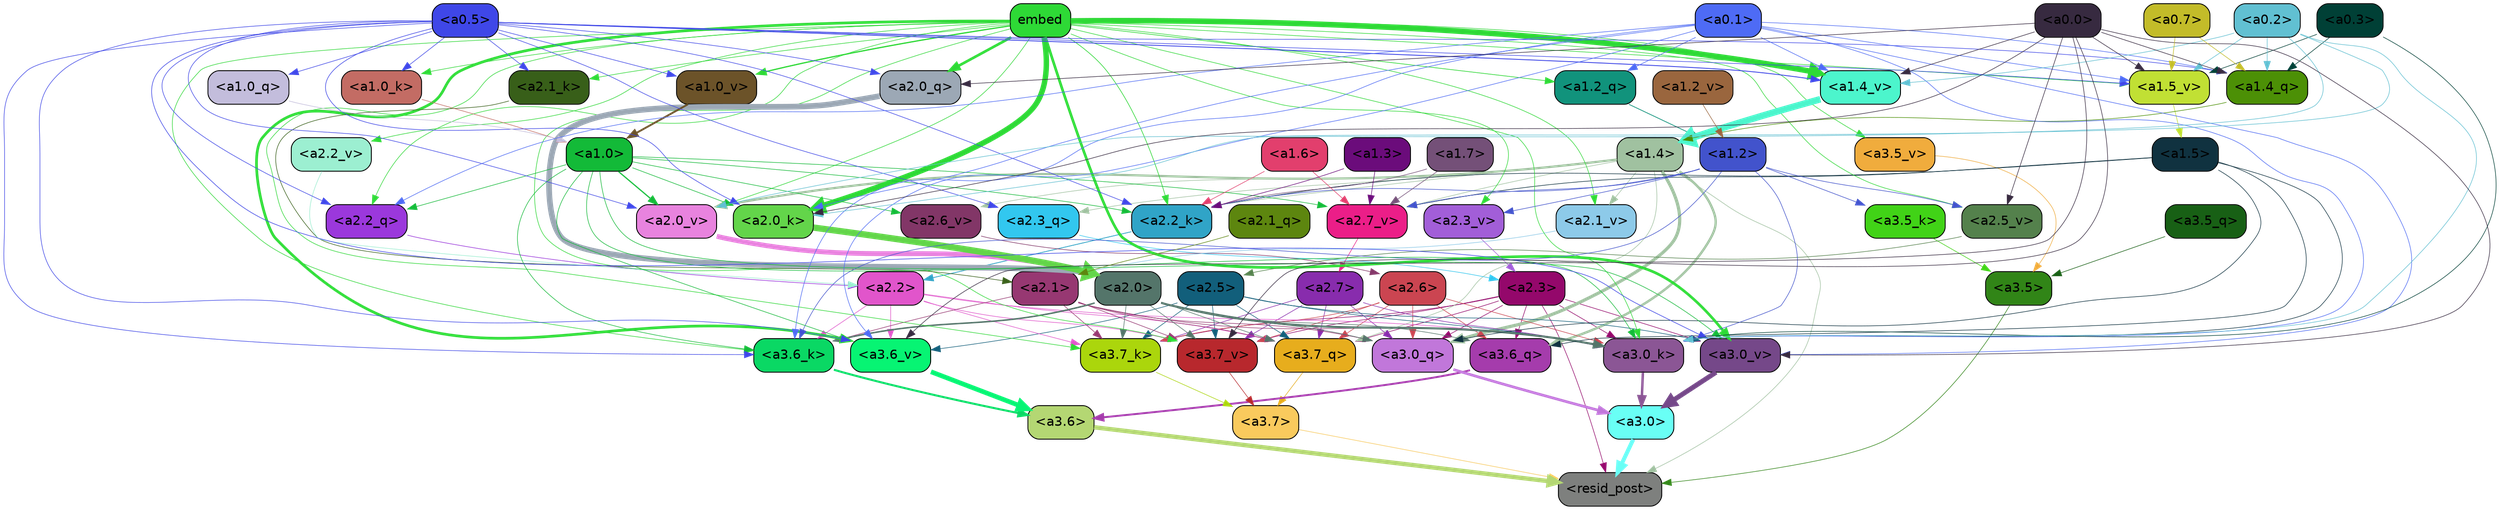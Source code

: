strict digraph "" {
	graph [bgcolor=transparent,
		layout=dot,
		overlap=false,
		splines=true
	];
	"<a3.7>"	[color=black,
		fillcolor="#f9ca5d",
		fontname=Helvetica,
		shape=box,
		style="filled, rounded"];
	"<resid_post>"	[color=black,
		fillcolor="#7e807e",
		fontname=Helvetica,
		shape=box,
		style="filled, rounded"];
	"<a3.7>" -> "<resid_post>"	[color="#f9ca5d",
		penwidth=0.6];
	"<a3.6>"	[color=black,
		fillcolor="#b4d773",
		fontname=Helvetica,
		shape=box,
		style="filled, rounded"];
	"<a3.6>" -> "<resid_post>"	[color="#b4d773",
		penwidth=4.648244500160217];
	"<a3.5>"	[color=black,
		fillcolor="#318517",
		fontname=Helvetica,
		shape=box,
		style="filled, rounded"];
	"<a3.5>" -> "<resid_post>"	[color="#318517",
		penwidth=0.6];
	"<a3.0>"	[color=black,
		fillcolor="#69fff5",
		fontname=Helvetica,
		shape=box,
		style="filled, rounded"];
	"<a3.0>" -> "<resid_post>"	[color="#69fff5",
		penwidth=4.3288813829422];
	"<a2.3>"	[color=black,
		fillcolor="#94086b",
		fontname=Helvetica,
		shape=box,
		style="filled, rounded"];
	"<a2.3>" -> "<resid_post>"	[color="#94086b",
		penwidth=0.6];
	"<a3.7_q>"	[color=black,
		fillcolor="#e7ad1d",
		fontname=Helvetica,
		shape=box,
		style="filled, rounded"];
	"<a2.3>" -> "<a3.7_q>"	[color="#94086b",
		penwidth=0.6];
	"<a3.6_q>"	[color=black,
		fillcolor="#a53cac",
		fontname=Helvetica,
		shape=box,
		style="filled, rounded"];
	"<a2.3>" -> "<a3.6_q>"	[color="#94086b",
		penwidth=0.6];
	"<a3.0_q>"	[color=black,
		fillcolor="#c177da",
		fontname=Helvetica,
		shape=box,
		style="filled, rounded"];
	"<a2.3>" -> "<a3.0_q>"	[color="#94086b",
		penwidth=0.6];
	"<a3.7_k>"	[color=black,
		fillcolor="#abd60c",
		fontname=Helvetica,
		shape=box,
		style="filled, rounded"];
	"<a2.3>" -> "<a3.7_k>"	[color="#94086b",
		penwidth=0.6];
	"<a3.0_k>"	[color=black,
		fillcolor="#8b5695",
		fontname=Helvetica,
		shape=box,
		style="filled, rounded"];
	"<a2.3>" -> "<a3.0_k>"	[color="#94086b",
		penwidth=0.6];
	"<a3.7_v>"	[color=black,
		fillcolor="#b8282d",
		fontname=Helvetica,
		shape=box,
		style="filled, rounded"];
	"<a2.3>" -> "<a3.7_v>"	[color="#94086b",
		penwidth=0.6];
	"<a3.0_v>"	[color=black,
		fillcolor="#754889",
		fontname=Helvetica,
		shape=box,
		style="filled, rounded"];
	"<a2.3>" -> "<a3.0_v>"	[color="#94086b",
		penwidth=0.6];
	"<a1.4>"	[color=black,
		fillcolor="#a0c1a0",
		fontname=Helvetica,
		shape=box,
		style="filled, rounded"];
	"<a1.4>" -> "<resid_post>"	[color="#a0c1a0",
		penwidth=0.6];
	"<a1.4>" -> "<a3.7_q>"	[color="#a0c1a0",
		penwidth=0.6];
	"<a1.4>" -> "<a3.6_q>"	[color="#a0c1a0",
		penwidth=2.5397292599081993];
	"<a1.4>" -> "<a3.0_q>"	[color="#a0c1a0",
		penwidth=3.3985572457313538];
	"<a2.3_q>"	[color=black,
		fillcolor="#32c7ef",
		fontname=Helvetica,
		shape=box,
		style="filled, rounded"];
	"<a1.4>" -> "<a2.3_q>"	[color="#a0c1a0",
		penwidth=0.6];
	"<a2.2_k>"	[color=black,
		fillcolor="#30a4c7",
		fontname=Helvetica,
		shape=box,
		style="filled, rounded"];
	"<a1.4>" -> "<a2.2_k>"	[color="#a0c1a0",
		penwidth=0.6];
	"<a2.7_v>"	[color=black,
		fillcolor="#eb1e88",
		fontname=Helvetica,
		shape=box,
		style="filled, rounded"];
	"<a1.4>" -> "<a2.7_v>"	[color="#a0c1a0",
		penwidth=0.6];
	"<a2.6_v>"	[color=black,
		fillcolor="#823667",
		fontname=Helvetica,
		shape=box,
		style="filled, rounded"];
	"<a1.4>" -> "<a2.6_v>"	[color="#a0c1a0",
		penwidth=0.6];
	"<a2.1_v>"	[color=black,
		fillcolor="#8dcae9",
		fontname=Helvetica,
		shape=box,
		style="filled, rounded"];
	"<a1.4>" -> "<a2.1_v>"	[color="#a0c1a0",
		penwidth=0.6];
	"<a2.0_v>"	[color=black,
		fillcolor="#e883de",
		fontname=Helvetica,
		shape=box,
		style="filled, rounded"];
	"<a1.4>" -> "<a2.0_v>"	[color="#a0c1a0",
		penwidth=2.3308929204940796];
	"<a3.7_q>" -> "<a3.7>"	[color="#e7ad1d",
		penwidth=0.6];
	"<a3.6_q>" -> "<a3.6>"	[color="#a53cac",
		penwidth=2.03758105635643];
	"<a3.5_q>"	[color=black,
		fillcolor="#186015",
		fontname=Helvetica,
		shape=box,
		style="filled, rounded"];
	"<a3.5_q>" -> "<a3.5>"	[color="#186015",
		penwidth=0.6];
	"<a3.0_q>" -> "<a3.0>"	[color="#c177da",
		penwidth=2.8638100624084473];
	"<a3.7_k>" -> "<a3.7>"	[color="#abd60c",
		penwidth=0.6];
	"<a3.6_k>"	[color=black,
		fillcolor="#0ad864",
		fontname=Helvetica,
		shape=box,
		style="filled, rounded"];
	"<a3.6_k>" -> "<a3.6>"	[color="#0ad864",
		penwidth=2.174198240041733];
	"<a3.5_k>"	[color=black,
		fillcolor="#41d317",
		fontname=Helvetica,
		shape=box,
		style="filled, rounded"];
	"<a3.5_k>" -> "<a3.5>"	[color="#41d317",
		penwidth=0.6];
	"<a3.0_k>" -> "<a3.0>"	[color="#8b5695",
		penwidth=2.6274144649505615];
	"<a3.7_v>" -> "<a3.7>"	[color="#b8282d",
		penwidth=0.6];
	"<a3.6_v>"	[color=black,
		fillcolor="#07f473",
		fontname=Helvetica,
		shape=box,
		style="filled, rounded"];
	"<a3.6_v>" -> "<a3.6>"	[color="#07f473",
		penwidth=5.002329230308533];
	"<a3.5_v>"	[color=black,
		fillcolor="#f0ac3d",
		fontname=Helvetica,
		shape=box,
		style="filled, rounded"];
	"<a3.5_v>" -> "<a3.5>"	[color="#f0ac3d",
		penwidth=0.6];
	"<a3.0_v>" -> "<a3.0>"	[color="#754889",
		penwidth=5.188832879066467];
	"<a2.7>"	[color=black,
		fillcolor="#882cad",
		fontname=Helvetica,
		shape=box,
		style="filled, rounded"];
	"<a2.7>" -> "<a3.7_q>"	[color="#882cad",
		penwidth=0.6];
	"<a2.7>" -> "<a3.0_q>"	[color="#882cad",
		penwidth=0.6];
	"<a2.7>" -> "<a3.7_k>"	[color="#882cad",
		penwidth=0.6];
	"<a2.7>" -> "<a3.0_k>"	[color="#882cad",
		penwidth=0.6];
	"<a2.7>" -> "<a3.7_v>"	[color="#882cad",
		penwidth=0.6];
	"<a2.6>"	[color=black,
		fillcolor="#cb4551",
		fontname=Helvetica,
		shape=box,
		style="filled, rounded"];
	"<a2.6>" -> "<a3.7_q>"	[color="#cb4551",
		penwidth=0.6];
	"<a2.6>" -> "<a3.6_q>"	[color="#cb4551",
		penwidth=0.6];
	"<a2.6>" -> "<a3.0_q>"	[color="#cb4551",
		penwidth=0.6];
	"<a2.6>" -> "<a3.7_k>"	[color="#cb4551",
		penwidth=0.6];
	"<a2.6>" -> "<a3.0_k>"	[color="#cb4551",
		penwidth=0.6];
	"<a2.6>" -> "<a3.7_v>"	[color="#cb4551",
		penwidth=0.6];
	"<a2.5>"	[color=black,
		fillcolor="#125f7b",
		fontname=Helvetica,
		shape=box,
		style="filled, rounded"];
	"<a2.5>" -> "<a3.7_q>"	[color="#125f7b",
		penwidth=0.6];
	"<a2.5>" -> "<a3.7_k>"	[color="#125f7b",
		penwidth=0.6];
	"<a2.5>" -> "<a3.0_k>"	[color="#125f7b",
		penwidth=0.6];
	"<a2.5>" -> "<a3.7_v>"	[color="#125f7b",
		penwidth=0.6];
	"<a2.5>" -> "<a3.6_v>"	[color="#125f7b",
		penwidth=0.6];
	"<a2.5>" -> "<a3.0_v>"	[color="#125f7b",
		penwidth=0.6];
	"<a2.2>"	[color=black,
		fillcolor="#e155cb",
		fontname=Helvetica,
		shape=box,
		style="filled, rounded"];
	"<a2.2>" -> "<a3.7_q>"	[color="#e155cb",
		penwidth=0.6];
	"<a2.2>" -> "<a3.7_k>"	[color="#e155cb",
		penwidth=0.6];
	"<a2.2>" -> "<a3.6_k>"	[color="#e155cb",
		penwidth=0.6];
	"<a2.2>" -> "<a3.0_k>"	[color="#e155cb",
		penwidth=0.6];
	"<a2.2>" -> "<a3.7_v>"	[color="#e155cb",
		penwidth=0.6];
	"<a2.2>" -> "<a3.6_v>"	[color="#e155cb",
		penwidth=0.6];
	"<a2.1>"	[color=black,
		fillcolor="#973872",
		fontname=Helvetica,
		shape=box,
		style="filled, rounded"];
	"<a2.1>" -> "<a3.7_q>"	[color="#973872",
		penwidth=0.6];
	"<a2.1>" -> "<a3.0_q>"	[color="#973872",
		penwidth=0.6];
	"<a2.1>" -> "<a3.7_k>"	[color="#973872",
		penwidth=0.6];
	"<a2.1>" -> "<a3.6_k>"	[color="#973872",
		penwidth=0.6];
	"<a2.1>" -> "<a3.0_k>"	[color="#973872",
		penwidth=0.6];
	"<a2.1>" -> "<a3.7_v>"	[color="#973872",
		penwidth=0.6];
	"<a2.0>"	[color=black,
		fillcolor="#54756a",
		fontname=Helvetica,
		shape=box,
		style="filled, rounded"];
	"<a2.0>" -> "<a3.7_q>"	[color="#54756a",
		penwidth=0.6];
	"<a2.0>" -> "<a3.6_q>"	[color="#54756a",
		penwidth=0.6];
	"<a2.0>" -> "<a3.0_q>"	[color="#54756a",
		penwidth=0.6];
	"<a2.0>" -> "<a3.7_k>"	[color="#54756a",
		penwidth=0.6];
	"<a2.0>" -> "<a3.6_k>"	[color="#54756a",
		penwidth=1.5717863738536835];
	"<a2.0>" -> "<a3.0_k>"	[color="#54756a",
		penwidth=2.205150544643402];
	"<a2.0>" -> "<a3.7_v>"	[color="#54756a",
		penwidth=0.6];
	"<a1.5>"	[color=black,
		fillcolor="#103240",
		fontname=Helvetica,
		shape=box,
		style="filled, rounded"];
	"<a1.5>" -> "<a3.6_q>"	[color="#103240",
		penwidth=0.6];
	"<a1.5>" -> "<a3.0_q>"	[color="#103240",
		penwidth=0.6];
	"<a1.5>" -> "<a3.0_k>"	[color="#103240",
		penwidth=0.6];
	"<a1.5>" -> "<a2.2_k>"	[color="#103240",
		penwidth=0.6];
	"<a1.5>" -> "<a2.7_v>"	[color="#103240",
		penwidth=0.6];
	embed	[color=black,
		fillcolor="#2ed936",
		fontname=Helvetica,
		shape=box,
		style="filled, rounded"];
	embed -> "<a3.7_k>"	[color="#2ed936",
		penwidth=0.6];
	embed -> "<a3.6_k>"	[color="#2ed936",
		penwidth=0.6];
	embed -> "<a3.0_k>"	[color="#2ed936",
		penwidth=0.6];
	embed -> "<a3.7_v>"	[color="#2ed936",
		penwidth=0.6];
	embed -> "<a3.6_v>"	[color="#2ed936",
		penwidth=2.882729172706604];
	embed -> "<a3.5_v>"	[color="#2ed936",
		penwidth=0.6];
	embed -> "<a3.0_v>"	[color="#2ed936",
		penwidth=2.812090039253235];
	"<a2.2_q>"	[color=black,
		fillcolor="#9b38dc",
		fontname=Helvetica,
		shape=box,
		style="filled, rounded"];
	embed -> "<a2.2_q>"	[color="#2ed936",
		penwidth=0.6];
	"<a2.0_q>"	[color=black,
		fillcolor="#9ca8b5",
		fontname=Helvetica,
		shape=box,
		style="filled, rounded"];
	embed -> "<a2.0_q>"	[color="#2ed936",
		penwidth=2.773140072822571];
	embed -> "<a2.2_k>"	[color="#2ed936",
		penwidth=0.6694881916046143];
	"<a2.1_k>"	[color=black,
		fillcolor="#385f19",
		fontname=Helvetica,
		shape=box,
		style="filled, rounded"];
	embed -> "<a2.1_k>"	[color="#2ed936",
		penwidth=0.6];
	"<a2.0_k>"	[color=black,
		fillcolor="#63d54a",
		fontname=Helvetica,
		shape=box,
		style="filled, rounded"];
	embed -> "<a2.0_k>"	[color="#2ed936",
		penwidth=5.809704422950745];
	"<a2.5_v>"	[color=black,
		fillcolor="#54814c",
		fontname=Helvetica,
		shape=box,
		style="filled, rounded"];
	embed -> "<a2.5_v>"	[color="#2ed936",
		penwidth=0.6];
	"<a2.3_v>"	[color=black,
		fillcolor="#a25ed8",
		fontname=Helvetica,
		shape=box,
		style="filled, rounded"];
	embed -> "<a2.3_v>"	[color="#2ed936",
		penwidth=0.6];
	"<a2.2_v>"	[color=black,
		fillcolor="#9cefd1",
		fontname=Helvetica,
		shape=box,
		style="filled, rounded"];
	embed -> "<a2.2_v>"	[color="#2ed936",
		penwidth=0.6];
	embed -> "<a2.1_v>"	[color="#2ed936",
		penwidth=0.6];
	embed -> "<a2.0_v>"	[color="#2ed936",
		penwidth=0.6];
	"<a1.2_q>"	[color=black,
		fillcolor="#11937c",
		fontname=Helvetica,
		shape=box,
		style="filled, rounded"];
	embed -> "<a1.2_q>"	[color="#2ed936",
		penwidth=0.6789929866790771];
	"<a1.0_k>"	[color=black,
		fillcolor="#c36c64",
		fontname=Helvetica,
		shape=box,
		style="filled, rounded"];
	embed -> "<a1.0_k>"	[color="#2ed936",
		penwidth=0.6];
	"<a1.5_v>"	[color=black,
		fillcolor="#c1e034",
		fontname=Helvetica,
		shape=box,
		style="filled, rounded"];
	embed -> "<a1.5_v>"	[color="#2ed936",
		penwidth=0.6];
	"<a1.4_v>"	[color=black,
		fillcolor="#4cf5cc",
		fontname=Helvetica,
		shape=box,
		style="filled, rounded"];
	embed -> "<a1.4_v>"	[color="#2ed936",
		penwidth=5.930049657821655];
	"<a1.0_v>"	[color=black,
		fillcolor="#6c5329",
		fontname=Helvetica,
		shape=box,
		style="filled, rounded"];
	embed -> "<a1.0_v>"	[color="#2ed936",
		penwidth=1.3246397972106934];
	"<a1.2>"	[color=black,
		fillcolor="#4253cc",
		fontname=Helvetica,
		shape=box,
		style="filled, rounded"];
	"<a1.2>" -> "<a3.6_k>"	[color="#4253cc",
		penwidth=0.6];
	"<a1.2>" -> "<a3.5_k>"	[color="#4253cc",
		penwidth=0.6];
	"<a1.2>" -> "<a3.0_k>"	[color="#4253cc",
		penwidth=0.6];
	"<a1.2>" -> "<a2.2_k>"	[color="#4253cc",
		penwidth=0.6];
	"<a1.2>" -> "<a2.7_v>"	[color="#4253cc",
		penwidth=0.6];
	"<a1.2>" -> "<a2.5_v>"	[color="#4253cc",
		penwidth=0.6];
	"<a1.2>" -> "<a2.3_v>"	[color="#4253cc",
		penwidth=0.6];
	"<a1.0>"	[color=black,
		fillcolor="#13ba38",
		fontname=Helvetica,
		shape=box,
		style="filled, rounded"];
	"<a1.0>" -> "<a3.6_k>"	[color="#13ba38",
		penwidth=0.6];
	"<a1.0>" -> "<a3.0_k>"	[color="#13ba38",
		penwidth=0.6];
	"<a1.0>" -> "<a3.6_v>"	[color="#13ba38",
		penwidth=0.6];
	"<a1.0>" -> "<a3.0_v>"	[color="#13ba38",
		penwidth=0.6];
	"<a1.0>" -> "<a2.2_q>"	[color="#13ba38",
		penwidth=0.6];
	"<a1.0>" -> "<a2.2_k>"	[color="#13ba38",
		penwidth=0.6];
	"<a1.0>" -> "<a2.0_k>"	[color="#13ba38",
		penwidth=0.6];
	"<a1.0>" -> "<a2.7_v>"	[color="#13ba38",
		penwidth=0.6];
	"<a1.0>" -> "<a2.6_v>"	[color="#13ba38",
		penwidth=0.6];
	"<a1.0>" -> "<a2.0_v>"	[color="#13ba38",
		penwidth=1.2632839679718018];
	"<a0.5>"	[color=black,
		fillcolor="#3f47e8",
		fontname=Helvetica,
		shape=box,
		style="filled, rounded"];
	"<a0.5>" -> "<a3.6_k>"	[color="#3f47e8",
		penwidth=0.6];
	"<a0.5>" -> "<a3.6_v>"	[color="#3f47e8",
		penwidth=0.6];
	"<a0.5>" -> "<a3.0_v>"	[color="#3f47e8",
		penwidth=0.6281400918960571];
	"<a0.5>" -> "<a2.3_q>"	[color="#3f47e8",
		penwidth=0.6];
	"<a0.5>" -> "<a2.2_q>"	[color="#3f47e8",
		penwidth=0.6];
	"<a0.5>" -> "<a2.0_q>"	[color="#3f47e8",
		penwidth=0.6];
	"<a0.5>" -> "<a2.2_k>"	[color="#3f47e8",
		penwidth=0.6];
	"<a0.5>" -> "<a2.1_k>"	[color="#3f47e8",
		penwidth=0.6];
	"<a0.5>" -> "<a2.0_k>"	[color="#3f47e8",
		penwidth=0.6196913719177246];
	"<a0.5>" -> "<a2.0_v>"	[color="#3f47e8",
		penwidth=0.6];
	"<a1.4_q>"	[color=black,
		fillcolor="#4c9006",
		fontname=Helvetica,
		shape=box,
		style="filled, rounded"];
	"<a0.5>" -> "<a1.4_q>"	[color="#3f47e8",
		penwidth=0.6];
	"<a1.0_q>"	[color=black,
		fillcolor="#c3bddc",
		fontname=Helvetica,
		shape=box,
		style="filled, rounded"];
	"<a0.5>" -> "<a1.0_q>"	[color="#3f47e8",
		penwidth=0.6];
	"<a0.5>" -> "<a1.0_k>"	[color="#3f47e8",
		penwidth=0.6];
	"<a0.5>" -> "<a1.5_v>"	[color="#3f47e8",
		penwidth=0.6];
	"<a0.5>" -> "<a1.4_v>"	[color="#3f47e8",
		penwidth=0.9038386344909668];
	"<a0.5>" -> "<a1.0_v>"	[color="#3f47e8",
		penwidth=0.6];
	"<a0.1>"	[color=black,
		fillcolor="#4e6bf5",
		fontname=Helvetica,
		shape=box,
		style="filled, rounded"];
	"<a0.1>" -> "<a3.6_k>"	[color="#4e6bf5",
		penwidth=0.6];
	"<a0.1>" -> "<a3.0_k>"	[color="#4e6bf5",
		penwidth=0.6];
	"<a0.1>" -> "<a3.6_v>"	[color="#4e6bf5",
		penwidth=0.6];
	"<a0.1>" -> "<a3.0_v>"	[color="#4e6bf5",
		penwidth=0.6];
	"<a0.1>" -> "<a2.2_q>"	[color="#4e6bf5",
		penwidth=0.6];
	"<a0.1>" -> "<a2.0_k>"	[color="#4e6bf5",
		penwidth=0.6];
	"<a0.1>" -> "<a1.4_q>"	[color="#4e6bf5",
		penwidth=0.6];
	"<a0.1>" -> "<a1.2_q>"	[color="#4e6bf5",
		penwidth=0.6];
	"<a0.1>" -> "<a1.5_v>"	[color="#4e6bf5",
		penwidth=0.6];
	"<a0.1>" -> "<a1.4_v>"	[color="#4e6bf5",
		penwidth=0.6];
	"<a0.3>"	[color=black,
		fillcolor="#004036",
		fontname=Helvetica,
		shape=box,
		style="filled, rounded"];
	"<a0.3>" -> "<a3.0_k>"	[color="#004036",
		penwidth=0.6];
	"<a0.3>" -> "<a1.4_q>"	[color="#004036",
		penwidth=0.6];
	"<a0.3>" -> "<a1.5_v>"	[color="#004036",
		penwidth=0.6];
	"<a0.2>"	[color=black,
		fillcolor="#61c0d2",
		fontname=Helvetica,
		shape=box,
		style="filled, rounded"];
	"<a0.2>" -> "<a3.0_k>"	[color="#61c0d2",
		penwidth=0.6];
	"<a0.2>" -> "<a2.0_k>"	[color="#61c0d2",
		penwidth=0.6];
	"<a0.2>" -> "<a2.0_v>"	[color="#61c0d2",
		penwidth=0.6];
	"<a0.2>" -> "<a1.4_q>"	[color="#61c0d2",
		penwidth=0.6];
	"<a0.2>" -> "<a1.5_v>"	[color="#61c0d2",
		penwidth=0.6];
	"<a0.2>" -> "<a1.4_v>"	[color="#61c0d2",
		penwidth=0.6];
	"<a0.0>"	[color=black,
		fillcolor="#372a40",
		fontname=Helvetica,
		shape=box,
		style="filled, rounded"];
	"<a0.0>" -> "<a3.7_v>"	[color="#372a40",
		penwidth=0.6];
	"<a0.0>" -> "<a3.6_v>"	[color="#372a40",
		penwidth=0.6];
	"<a0.0>" -> "<a3.0_v>"	[color="#372a40",
		penwidth=0.6];
	"<a0.0>" -> "<a2.0_q>"	[color="#372a40",
		penwidth=0.6];
	"<a0.0>" -> "<a2.0_k>"	[color="#372a40",
		penwidth=0.6];
	"<a0.0>" -> "<a2.5_v>"	[color="#372a40",
		penwidth=0.6];
	"<a0.0>" -> "<a1.4_q>"	[color="#372a40",
		penwidth=0.6];
	"<a0.0>" -> "<a1.5_v>"	[color="#372a40",
		penwidth=0.6];
	"<a0.0>" -> "<a1.4_v>"	[color="#372a40",
		penwidth=0.6];
	"<a2.3_q>" -> "<a2.3>"	[color="#32c7ef",
		penwidth=0.6];
	"<a2.2_q>" -> "<a2.2>"	[color="#9b38dc",
		penwidth=0.6299107074737549];
	"<a2.1_q>"	[color=black,
		fillcolor="#5d860f",
		fontname=Helvetica,
		shape=box,
		style="filled, rounded"];
	"<a2.1_q>" -> "<a2.1>"	[color="#5d860f",
		penwidth=0.6];
	"<a2.0_q>" -> "<a2.0>"	[color="#9ca8b5",
		penwidth=6.081655263900757];
	"<a2.2_k>" -> "<a2.2>"	[color="#30a4c7",
		penwidth=0.8337457180023193];
	"<a2.1_k>" -> "<a2.1>"	[color="#385f19",
		penwidth=0.6];
	"<a2.0_k>" -> "<a2.0>"	[color="#63d54a",
		penwidth=6.795950889587402];
	"<a2.7_v>" -> "<a2.7>"	[color="#eb1e88",
		penwidth=0.6];
	"<a2.6_v>" -> "<a2.6>"	[color="#823667",
		penwidth=0.6];
	"<a2.5_v>" -> "<a2.5>"	[color="#54814c",
		penwidth=0.6];
	"<a2.3_v>" -> "<a2.3>"	[color="#a25ed8",
		penwidth=0.6];
	"<a2.2_v>" -> "<a2.2>"	[color="#9cefd1",
		penwidth=0.6];
	"<a2.1_v>" -> "<a2.1>"	[color="#8dcae9",
		penwidth=0.6];
	"<a2.0_v>" -> "<a2.0>"	[color="#e883de",
		penwidth=5.211444020271301];
	"<a1.7>"	[color=black,
		fillcolor="#745078",
		fontname=Helvetica,
		shape=box,
		style="filled, rounded"];
	"<a1.7>" -> "<a2.2_k>"	[color="#745078",
		penwidth=0.6];
	"<a1.7>" -> "<a2.7_v>"	[color="#745078",
		penwidth=0.6];
	"<a1.6>"	[color=black,
		fillcolor="#e23f6d",
		fontname=Helvetica,
		shape=box,
		style="filled, rounded"];
	"<a1.6>" -> "<a2.2_k>"	[color="#e23f6d",
		penwidth=0.6];
	"<a1.6>" -> "<a2.7_v>"	[color="#e23f6d",
		penwidth=0.6];
	"<a1.3>"	[color=black,
		fillcolor="#6b0c7b",
		fontname=Helvetica,
		shape=box,
		style="filled, rounded"];
	"<a1.3>" -> "<a2.2_k>"	[color="#6b0c7b",
		penwidth=0.6];
	"<a1.3>" -> "<a2.7_v>"	[color="#6b0c7b",
		penwidth=0.6];
	"<a1.4_q>" -> "<a1.4>"	[color="#4c9006",
		penwidth=0.6];
	"<a1.2_q>" -> "<a1.2>"	[color="#11937c",
		penwidth=0.7635738849639893];
	"<a1.0_q>" -> "<a1.0>"	[color="#c3bddc",
		penwidth=0.6];
	"<a1.0_k>" -> "<a1.0>"	[color="#c36c64",
		penwidth=0.6];
	"<a1.5_v>" -> "<a1.5>"	[color="#c1e034",
		penwidth=0.6];
	"<a1.4_v>" -> "<a1.4>"	[color="#4cf5cc",
		penwidth=7.066803693771362];
	"<a1.2_v>"	[color=black,
		fillcolor="#9a663e",
		fontname=Helvetica,
		shape=box,
		style="filled, rounded"];
	"<a1.2_v>" -> "<a1.2>"	[color="#9a663e",
		penwidth=0.6];
	"<a1.0_v>" -> "<a1.0>"	[color="#6c5329",
		penwidth=1.970656156539917];
	"<a0.7>"	[color=black,
		fillcolor="#c3bc29",
		fontname=Helvetica,
		shape=box,
		style="filled, rounded"];
	"<a0.7>" -> "<a1.4_q>"	[color="#c3bc29",
		penwidth=0.6];
	"<a0.7>" -> "<a1.5_v>"	[color="#c3bc29",
		penwidth=0.6];
}
